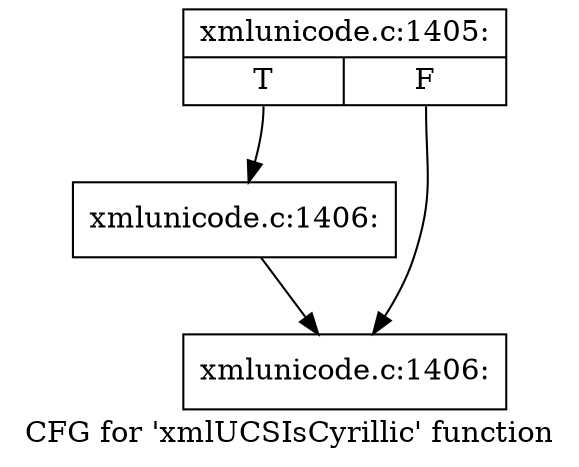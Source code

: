 digraph "CFG for 'xmlUCSIsCyrillic' function" {
	label="CFG for 'xmlUCSIsCyrillic' function";

	Node0x4e2e3a0 [shape=record,label="{xmlunicode.c:1405:|{<s0>T|<s1>F}}"];
	Node0x4e2e3a0:s0 -> Node0x4e2ceb0;
	Node0x4e2e3a0:s1 -> Node0x4e2e160;
	Node0x4e2ceb0 [shape=record,label="{xmlunicode.c:1406:}"];
	Node0x4e2ceb0 -> Node0x4e2e160;
	Node0x4e2e160 [shape=record,label="{xmlunicode.c:1406:}"];
}
